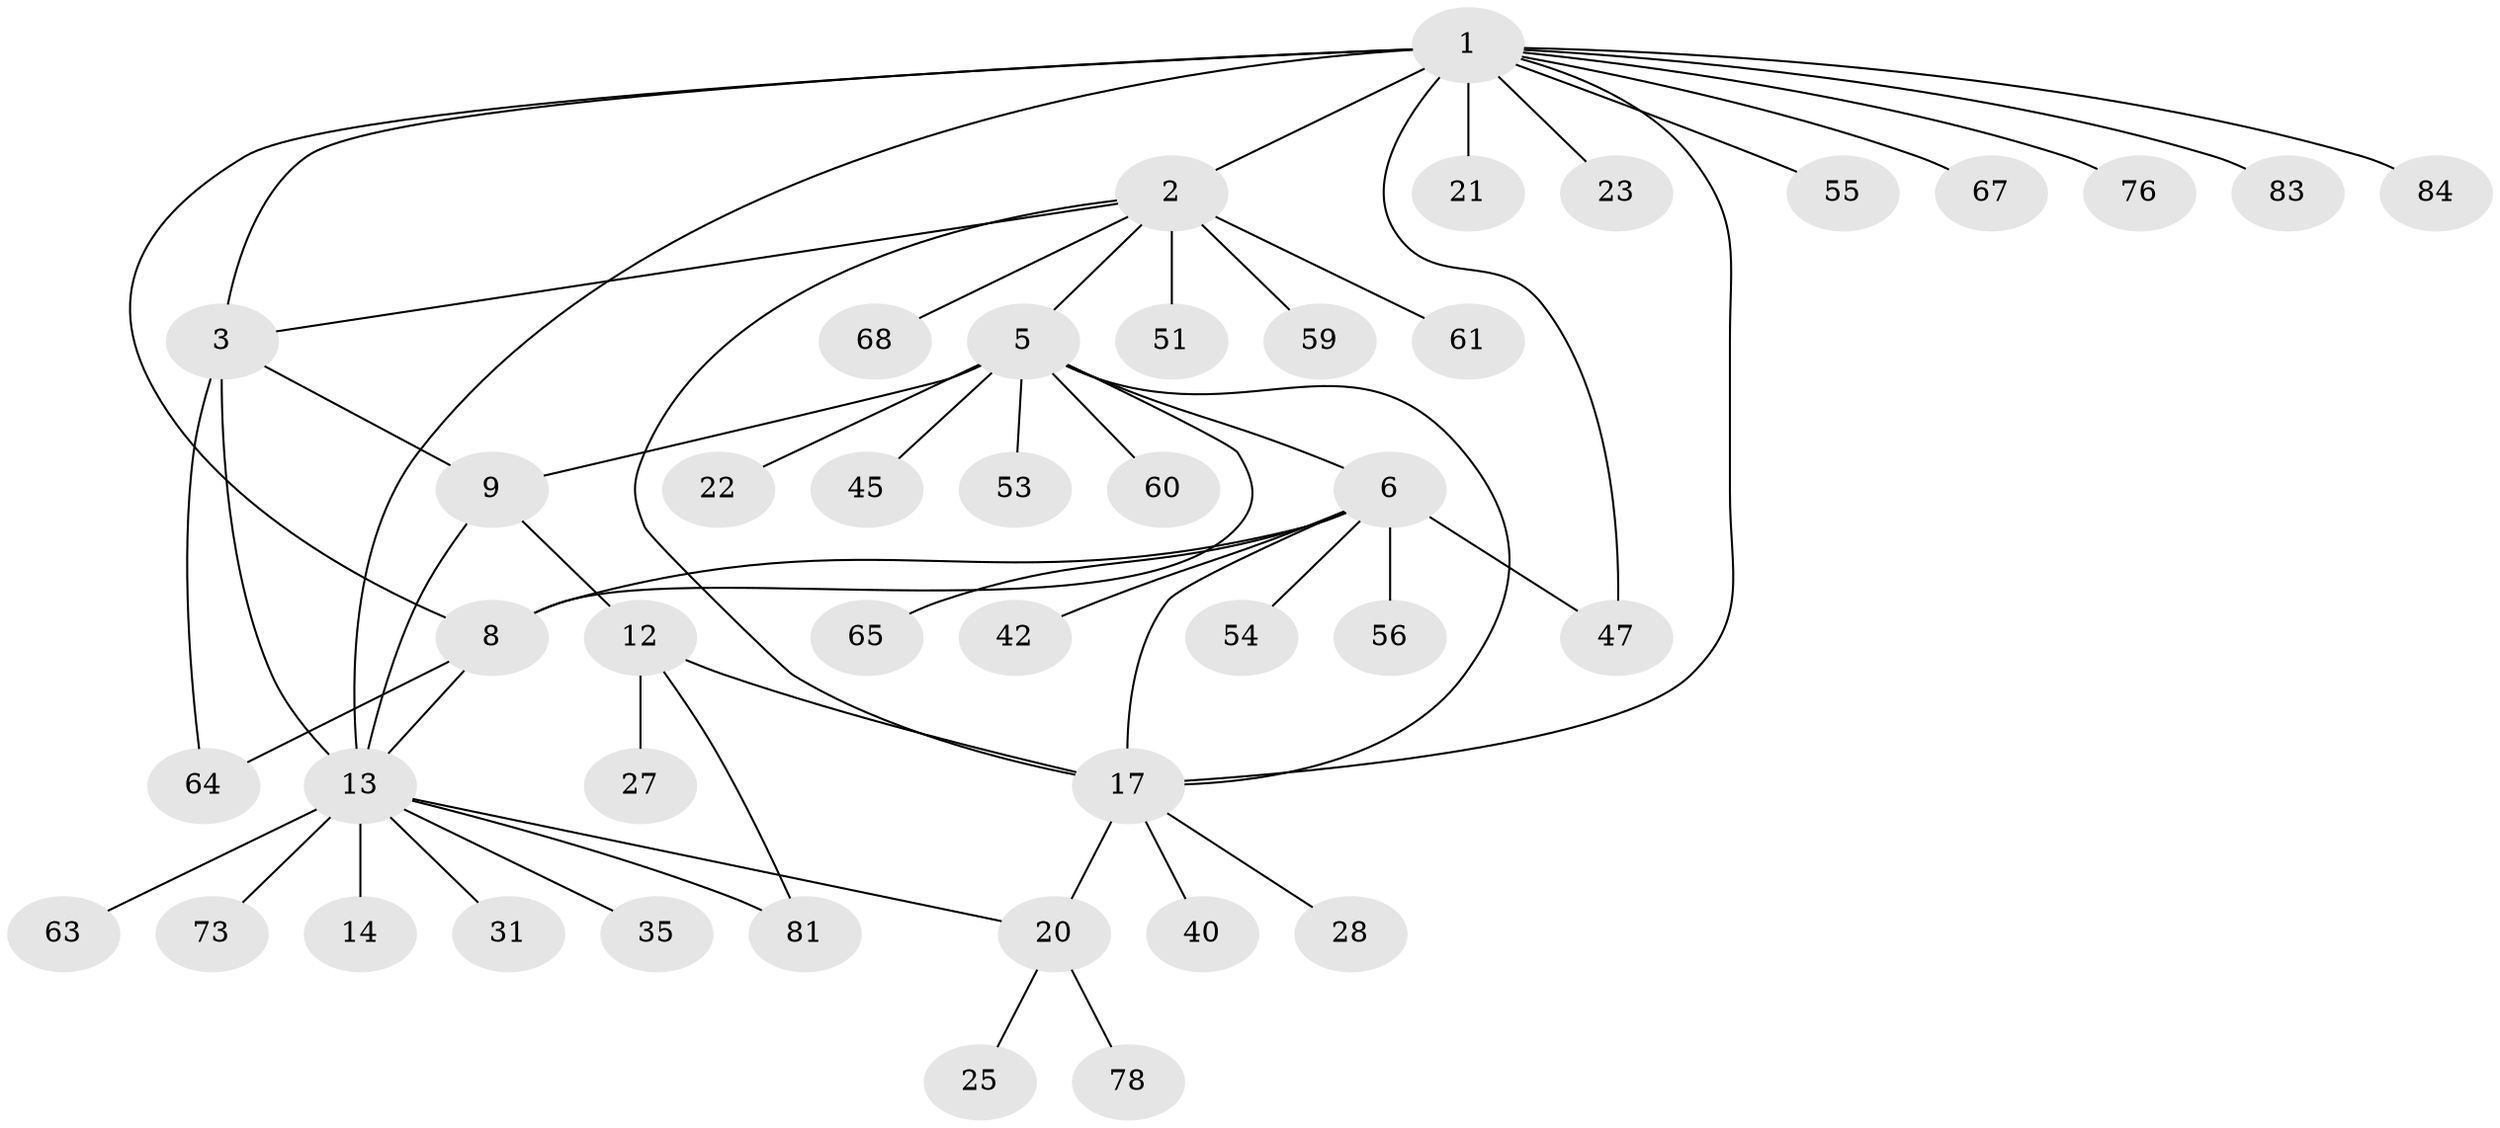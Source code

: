 // original degree distribution, {11: 0.023255813953488372, 9: 0.05813953488372093, 6: 0.046511627906976744, 4: 0.023255813953488372, 8: 0.023255813953488372, 3: 0.046511627906976744, 7: 0.011627906976744186, 5: 0.023255813953488372, 1: 0.5116279069767442, 2: 0.23255813953488372}
// Generated by graph-tools (version 1.1) at 2025/15/03/09/25 04:15:43]
// undirected, 43 vertices, 57 edges
graph export_dot {
graph [start="1"]
  node [color=gray90,style=filled];
  1 [super="+4"];
  2;
  3;
  5 [super="+30+49"];
  6 [super="+7"];
  8 [super="+86"];
  9 [super="+10"];
  12 [super="+46"];
  13 [super="+15+44"];
  14;
  17 [super="+18+58+62+19+29+24+43"];
  20;
  21;
  22;
  23;
  25;
  27 [super="+85+36"];
  28 [super="+34"];
  31;
  35;
  40 [super="+80"];
  42;
  45 [super="+79"];
  47 [super="+57"];
  51;
  53 [super="+71"];
  54;
  55;
  56;
  59;
  60;
  61;
  63;
  64 [super="+77"];
  65;
  67;
  68;
  73 [super="+75"];
  76;
  78;
  81;
  83;
  84;
  1 -- 2 [weight=2];
  1 -- 3 [weight=2];
  1 -- 21;
  1 -- 55;
  1 -- 76;
  1 -- 84;
  1 -- 17;
  1 -- 47;
  1 -- 8;
  1 -- 83;
  1 -- 67;
  1 -- 23;
  1 -- 13;
  2 -- 3;
  2 -- 5;
  2 -- 51;
  2 -- 59;
  2 -- 61;
  2 -- 68;
  2 -- 17;
  3 -- 9;
  3 -- 64;
  3 -- 13;
  5 -- 6 [weight=2];
  5 -- 8;
  5 -- 22;
  5 -- 45;
  5 -- 60;
  5 -- 53;
  5 -- 9;
  5 -- 17 [weight=2];
  6 -- 8 [weight=2];
  6 -- 17;
  6 -- 65;
  6 -- 42;
  6 -- 47;
  6 -- 54;
  6 -- 56;
  8 -- 64;
  8 -- 13;
  9 -- 12 [weight=3];
  9 -- 13;
  12 -- 27;
  12 -- 81;
  12 -- 17;
  13 -- 14 [weight=3];
  13 -- 31;
  13 -- 35;
  13 -- 63;
  13 -- 73;
  13 -- 81;
  13 -- 20;
  17 -- 20 [weight=3];
  17 -- 28;
  17 -- 40;
  20 -- 25;
  20 -- 78;
}
